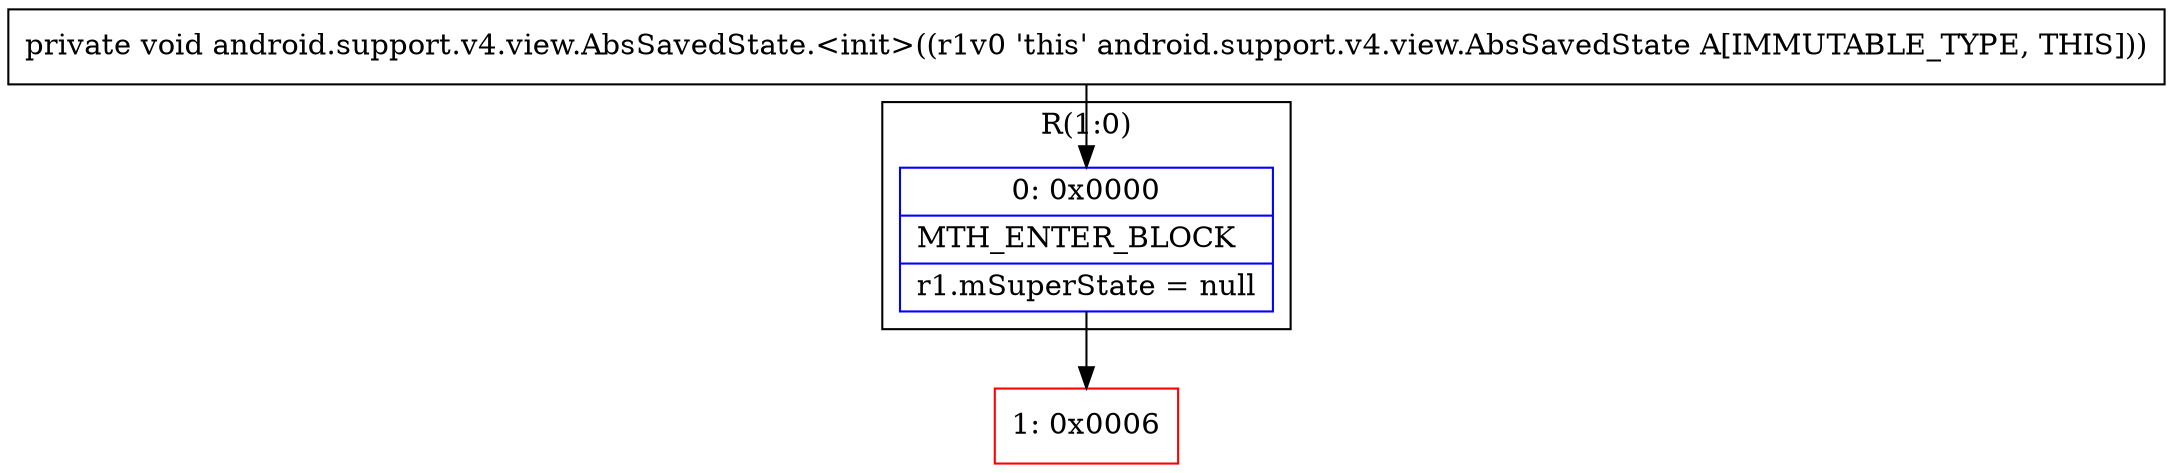 digraph "CFG forandroid.support.v4.view.AbsSavedState.\<init\>()V" {
subgraph cluster_Region_1924568401 {
label = "R(1:0)";
node [shape=record,color=blue];
Node_0 [shape=record,label="{0\:\ 0x0000|MTH_ENTER_BLOCK\l|r1.mSuperState = null\l}"];
}
Node_1 [shape=record,color=red,label="{1\:\ 0x0006}"];
MethodNode[shape=record,label="{private void android.support.v4.view.AbsSavedState.\<init\>((r1v0 'this' android.support.v4.view.AbsSavedState A[IMMUTABLE_TYPE, THIS])) }"];
MethodNode -> Node_0;
Node_0 -> Node_1;
}

